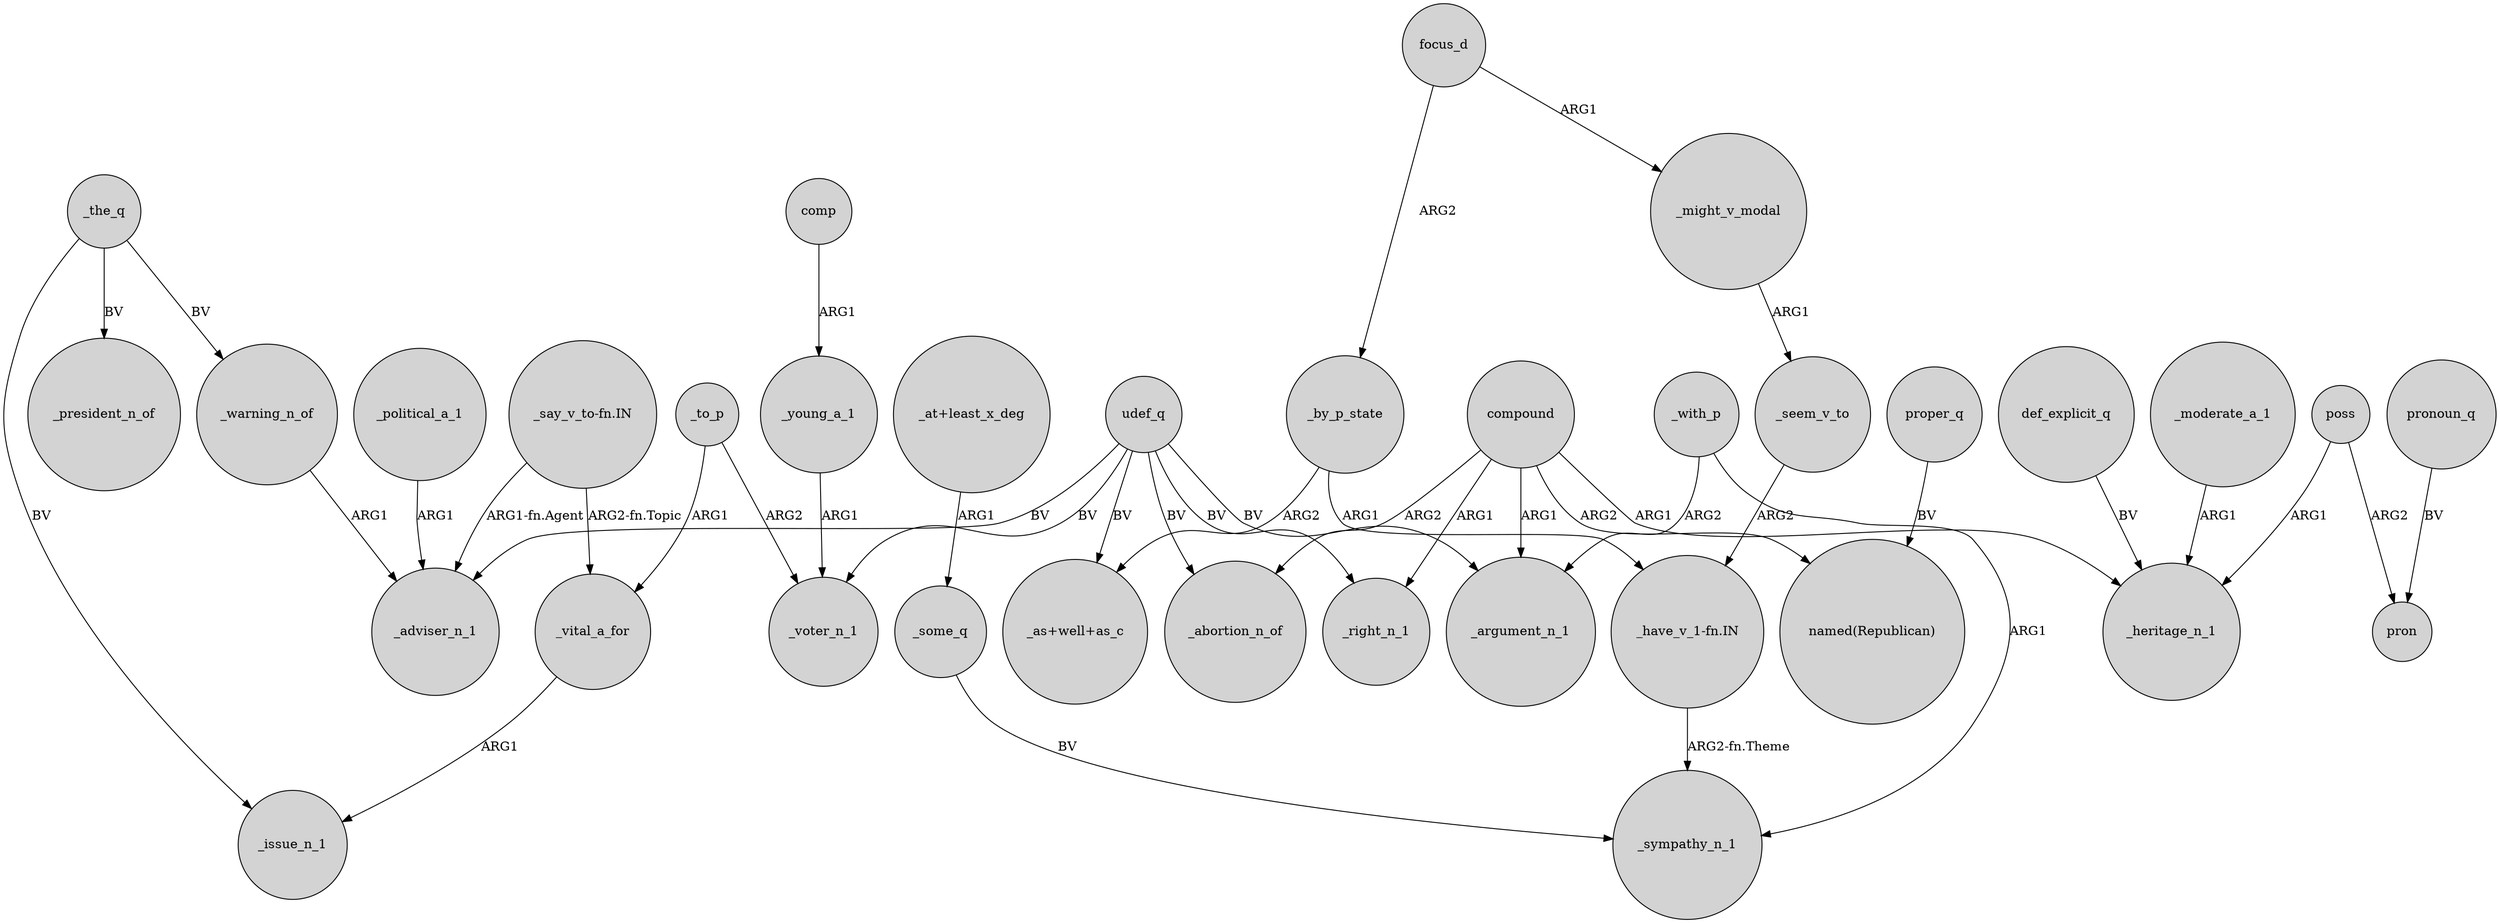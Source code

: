 digraph {
	node [shape=circle style=filled]
	focus_d -> _by_p_state [label=ARG2]
	compound -> "named(Republican)" [label=ARG2]
	udef_q -> "_as+well+as_c" [label=BV]
	_warning_n_of -> _adviser_n_1 [label=ARG1]
	_vital_a_for -> _issue_n_1 [label=ARG1]
	compound -> _argument_n_1 [label=ARG1]
	poss -> pron [label=ARG2]
	"_say_v_to-fn.IN" -> _vital_a_for [label="ARG2-fn.Topic"]
	_seem_v_to -> "_have_v_1-fn.IN" [label=ARG2]
	_to_p -> _voter_n_1 [label=ARG2]
	_the_q -> _warning_n_of [label=BV]
	udef_q -> _adviser_n_1 [label=BV]
	poss -> _heritage_n_1 [label=ARG1]
	_the_q -> _issue_n_1 [label=BV]
	"_say_v_to-fn.IN" -> _adviser_n_1 [label="ARG1-fn.Agent"]
	proper_q -> "named(Republican)" [label=BV]
	_some_q -> _sympathy_n_1 [label=BV]
	pronoun_q -> pron [label=BV]
	udef_q -> _right_n_1 [label=BV]
	_by_p_state -> "_have_v_1-fn.IN" [label=ARG1]
	"_at+least_x_deg" -> _some_q [label=ARG1]
	def_explicit_q -> _heritage_n_1 [label=BV]
	"_have_v_1-fn.IN" -> _sympathy_n_1 [label="ARG2-fn.Theme"]
	compound -> _heritage_n_1 [label=ARG1]
	udef_q -> _voter_n_1 [label=BV]
	focus_d -> _might_v_modal [label=ARG1]
	_the_q -> _president_n_of [label=BV]
	_might_v_modal -> _seem_v_to [label=ARG1]
	comp -> _young_a_1 [label=ARG1]
	_by_p_state -> "_as+well+as_c" [label=ARG2]
	_with_p -> _argument_n_1 [label=ARG2]
	_young_a_1 -> _voter_n_1 [label=ARG1]
	udef_q -> _abortion_n_of [label=BV]
	compound -> _right_n_1 [label=ARG1]
	_political_a_1 -> _adviser_n_1 [label=ARG1]
	_to_p -> _vital_a_for [label=ARG1]
	compound -> _abortion_n_of [label=ARG2]
	_with_p -> _sympathy_n_1 [label=ARG1]
	_moderate_a_1 -> _heritage_n_1 [label=ARG1]
	udef_q -> _argument_n_1 [label=BV]
}
